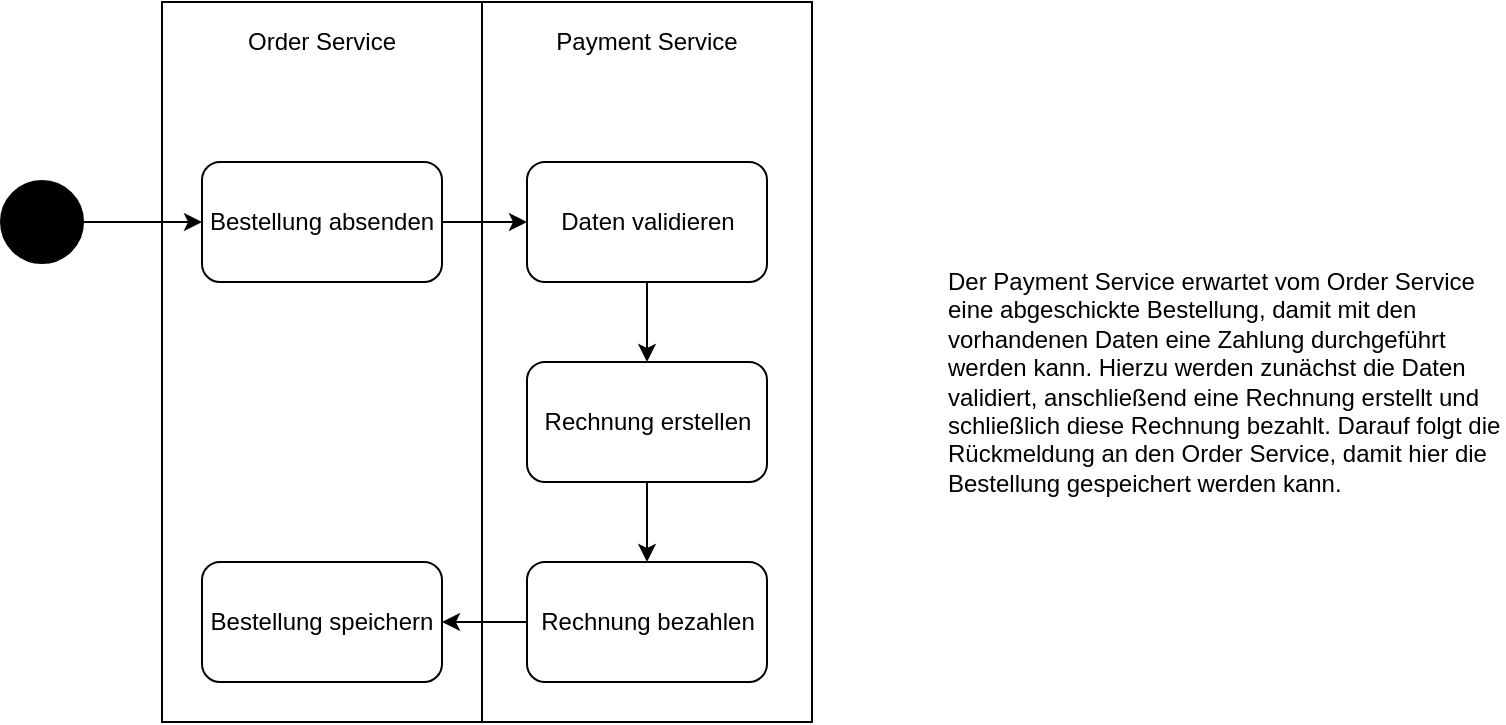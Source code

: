 <mxfile version="14.7.6" type="device"><diagram id="prtHgNgQTEPvFCAcTncT" name="Page-1"><mxGraphModel dx="1422" dy="775" grid="1" gridSize="10" guides="1" tooltips="1" connect="1" arrows="1" fold="1" page="1" pageScale="1" pageWidth="827" pageHeight="1169" math="0" shadow="0"><root><mxCell id="0"/><mxCell id="1" parent="0"/><mxCell id="JWoBDzs1OGVc0NnnoJV3-1" value="" style="rounded=0;whiteSpace=wrap;html=1;" vertex="1" parent="1"><mxGeometry x="100" y="200" width="160" height="360" as="geometry"/></mxCell><mxCell id="JWoBDzs1OGVc0NnnoJV3-2" value="Order Service" style="text;html=1;strokeColor=none;fillColor=none;align=center;verticalAlign=middle;whiteSpace=wrap;rounded=0;" vertex="1" parent="1"><mxGeometry x="140" y="210" width="80" height="20" as="geometry"/></mxCell><mxCell id="JWoBDzs1OGVc0NnnoJV3-3" value="Bestellung absenden" style="rounded=1;whiteSpace=wrap;html=1;" vertex="1" parent="1"><mxGeometry x="120" y="280" width="120" height="60" as="geometry"/></mxCell><mxCell id="JWoBDzs1OGVc0NnnoJV3-4" value="" style="rounded=0;whiteSpace=wrap;html=1;" vertex="1" parent="1"><mxGeometry x="260" y="200" width="165" height="360" as="geometry"/></mxCell><mxCell id="JWoBDzs1OGVc0NnnoJV3-5" value="Payment Service" style="text;html=1;strokeColor=none;fillColor=none;align=center;verticalAlign=middle;whiteSpace=wrap;rounded=0;" vertex="1" parent="1"><mxGeometry x="289" y="210" width="107" height="20" as="geometry"/></mxCell><mxCell id="JWoBDzs1OGVc0NnnoJV3-8" style="edgeStyle=orthogonalEdgeStyle;rounded=0;orthogonalLoop=1;jettySize=auto;html=1;entryX=0.5;entryY=0;entryDx=0;entryDy=0;" edge="1" parent="1" source="JWoBDzs1OGVc0NnnoJV3-6" target="JWoBDzs1OGVc0NnnoJV3-7"><mxGeometry relative="1" as="geometry"/></mxCell><mxCell id="JWoBDzs1OGVc0NnnoJV3-6" value="Rechnung erstellen" style="rounded=1;whiteSpace=wrap;html=1;" vertex="1" parent="1"><mxGeometry x="282.5" y="380" width="120" height="60" as="geometry"/></mxCell><mxCell id="JWoBDzs1OGVc0NnnoJV3-10" style="edgeStyle=orthogonalEdgeStyle;rounded=0;orthogonalLoop=1;jettySize=auto;html=1;entryX=1;entryY=0.5;entryDx=0;entryDy=0;" edge="1" parent="1" source="JWoBDzs1OGVc0NnnoJV3-7" target="JWoBDzs1OGVc0NnnoJV3-9"><mxGeometry relative="1" as="geometry"/></mxCell><mxCell id="JWoBDzs1OGVc0NnnoJV3-7" value="Rechnung bezahlen" style="rounded=1;whiteSpace=wrap;html=1;" vertex="1" parent="1"><mxGeometry x="282.5" y="480" width="120" height="60" as="geometry"/></mxCell><mxCell id="JWoBDzs1OGVc0NnnoJV3-9" value="Bestellung speichern" style="rounded=1;whiteSpace=wrap;html=1;" vertex="1" parent="1"><mxGeometry x="120" y="480" width="120" height="60" as="geometry"/></mxCell><mxCell id="JWoBDzs1OGVc0NnnoJV3-12" style="edgeStyle=orthogonalEdgeStyle;rounded=0;orthogonalLoop=1;jettySize=auto;html=1;" edge="1" parent="1" source="JWoBDzs1OGVc0NnnoJV3-11" target="JWoBDzs1OGVc0NnnoJV3-3"><mxGeometry relative="1" as="geometry"/></mxCell><mxCell id="JWoBDzs1OGVc0NnnoJV3-11" value="" style="strokeWidth=2;html=1;shape=mxgraph.flowchart.start_2;whiteSpace=wrap;fillColor=#000000;" vertex="1" parent="1"><mxGeometry x="20" y="290" width="40" height="40" as="geometry"/></mxCell><mxCell id="JWoBDzs1OGVc0NnnoJV3-15" style="edgeStyle=orthogonalEdgeStyle;rounded=0;orthogonalLoop=1;jettySize=auto;html=1;" edge="1" parent="1" source="JWoBDzs1OGVc0NnnoJV3-14" target="JWoBDzs1OGVc0NnnoJV3-6"><mxGeometry relative="1" as="geometry"/></mxCell><mxCell id="JWoBDzs1OGVc0NnnoJV3-14" value="Daten validieren" style="rounded=1;whiteSpace=wrap;html=1;" vertex="1" parent="1"><mxGeometry x="282.5" y="280" width="120" height="60" as="geometry"/></mxCell><mxCell id="JWoBDzs1OGVc0NnnoJV3-17" style="edgeStyle=orthogonalEdgeStyle;rounded=0;orthogonalLoop=1;jettySize=auto;html=1;entryX=0;entryY=0.5;entryDx=0;entryDy=0;" edge="1" parent="1" source="JWoBDzs1OGVc0NnnoJV3-3" target="JWoBDzs1OGVc0NnnoJV3-14"><mxGeometry relative="1" as="geometry"/></mxCell><mxCell id="JWoBDzs1OGVc0NnnoJV3-20" value="Der Payment Service erwartet vom Order Service eine abgeschickte Bestellung, damit mit den vorhandenen Daten eine Zahlung durchgeführt werden kann. Hierzu werden zunächst die Daten validiert, anschließend eine Rechnung erstellt und schließlich diese Rechnung bezahlt. Darauf folgt die Rückmeldung an den Order Service, damit hier die Bestellung gespeichert werden kann." style="text;html=1;strokeColor=none;fillColor=none;align=left;verticalAlign=middle;whiteSpace=wrap;rounded=0;" vertex="1" parent="1"><mxGeometry x="491" y="220" width="280" height="340" as="geometry"/></mxCell></root></mxGraphModel></diagram></mxfile>